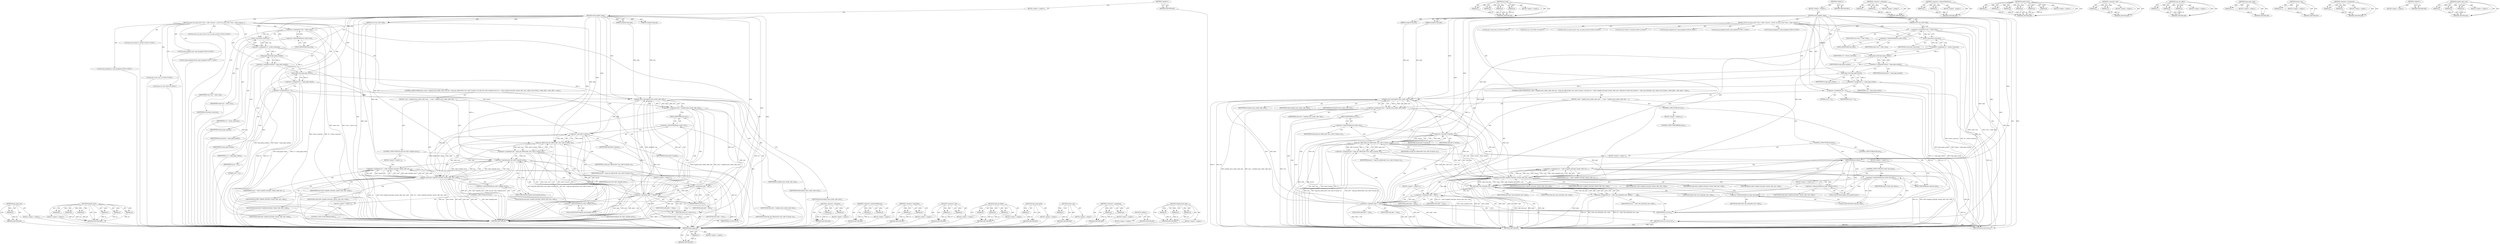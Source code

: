 digraph "hugetlb_entry_end" {
vulnerable_134 [label=<(METHOD,huge_page_size)>];
vulnerable_135 [label=<(PARAM,p1)>];
vulnerable_136 [label=<(BLOCK,&lt;empty&gt;,&lt;empty&gt;)>];
vulnerable_137 [label=<(METHOD_RETURN,ANY)>];
vulnerable_160 [label=<(METHOD,hugetlb_entry)>];
vulnerable_161 [label=<(PARAM,p1)>];
vulnerable_162 [label=<(PARAM,p2)>];
vulnerable_163 [label=<(PARAM,p3)>];
vulnerable_164 [label=<(PARAM,p4)>];
vulnerable_165 [label=<(PARAM,p5)>];
vulnerable_166 [label=<(PARAM,p6)>];
vulnerable_167 [label=<(BLOCK,&lt;empty&gt;,&lt;empty&gt;)>];
vulnerable_168 [label=<(METHOD_RETURN,ANY)>];
vulnerable_6 [label=<(METHOD,&lt;global&gt;)<SUB>1</SUB>>];
vulnerable_7 [label=<(BLOCK,&lt;empty&gt;,&lt;empty&gt;)<SUB>1</SUB>>];
vulnerable_8 [label=<(METHOD,walk_hugetlb_range)<SUB>1</SUB>>];
vulnerable_9 [label=<(PARAM,unsigned long addr)<SUB>1</SUB>>];
vulnerable_10 [label=<(PARAM,unsigned long end)<SUB>1</SUB>>];
vulnerable_11 [label=<(PARAM,struct mm_walk *walk)<SUB>2</SUB>>];
vulnerable_12 [label=<(BLOCK,{
	struct vm_area_struct *vma = walk-&gt;vma;
	str...,{
	struct vm_area_struct *vma = walk-&gt;vma;
	str...)<SUB>3</SUB>>];
vulnerable_13 [label="<(LOCAL,struct vm_area_struct* vma: vm_area_struct*)<SUB>4</SUB>>"];
vulnerable_14 [label=<(&lt;operator&gt;.assignment,*vma = walk-&gt;vma)<SUB>4</SUB>>];
vulnerable_15 [label=<(IDENTIFIER,vma,*vma = walk-&gt;vma)<SUB>4</SUB>>];
vulnerable_16 [label=<(&lt;operator&gt;.indirectFieldAccess,walk-&gt;vma)<SUB>4</SUB>>];
vulnerable_17 [label=<(IDENTIFIER,walk,*vma = walk-&gt;vma)<SUB>4</SUB>>];
vulnerable_18 [label=<(FIELD_IDENTIFIER,vma,vma)<SUB>4</SUB>>];
vulnerable_19 [label="<(LOCAL,struct hstate* h: hstate*)<SUB>5</SUB>>"];
vulnerable_20 [label=<(&lt;operator&gt;.assignment,*h = hstate_vma(vma))<SUB>5</SUB>>];
vulnerable_21 [label=<(IDENTIFIER,h,*h = hstate_vma(vma))<SUB>5</SUB>>];
vulnerable_22 [label=<(hstate_vma,hstate_vma(vma))<SUB>5</SUB>>];
vulnerable_23 [label=<(IDENTIFIER,vma,hstate_vma(vma))<SUB>5</SUB>>];
vulnerable_24 [label="<(LOCAL,long unsigned next: long unsigned)<SUB>6</SUB>>"];
vulnerable_25 [label="<(LOCAL,long unsigned hmask: long unsigned)<SUB>7</SUB>>"];
vulnerable_26 [label=<(&lt;operator&gt;.assignment,hmask = huge_page_mask(h))<SUB>7</SUB>>];
vulnerable_27 [label=<(IDENTIFIER,hmask,hmask = huge_page_mask(h))<SUB>7</SUB>>];
vulnerable_28 [label=<(huge_page_mask,huge_page_mask(h))<SUB>7</SUB>>];
vulnerable_29 [label=<(IDENTIFIER,h,huge_page_mask(h))<SUB>7</SUB>>];
vulnerable_30 [label="<(LOCAL,long unsigned sz: long unsigned)<SUB>8</SUB>>"];
vulnerable_31 [label=<(&lt;operator&gt;.assignment,sz = huge_page_size(h))<SUB>8</SUB>>];
vulnerable_32 [label=<(IDENTIFIER,sz,sz = huge_page_size(h))<SUB>8</SUB>>];
vulnerable_33 [label=<(huge_page_size,huge_page_size(h))<SUB>8</SUB>>];
vulnerable_34 [label=<(IDENTIFIER,h,huge_page_size(h))<SUB>8</SUB>>];
vulnerable_35 [label="<(LOCAL,pte_t* pte: pte_t*)<SUB>9</SUB>>"];
vulnerable_36 [label="<(LOCAL,int err: int)<SUB>10</SUB>>"];
vulnerable_37 [label=<(&lt;operator&gt;.assignment,err = 0)<SUB>10</SUB>>];
vulnerable_38 [label=<(IDENTIFIER,err,err = 0)<SUB>10</SUB>>];
vulnerable_39 [label=<(LITERAL,0,err = 0)<SUB>10</SUB>>];
vulnerable_40 [label=<(CONTROL_STRUCTURE,DO,do {
 		next = hugetlb_entry_end(h, addr, end);
 		pte = huge_pte_offset(walk-&gt;mm, addr &amp; hmask, sz);
		if (pte &amp;&amp; walk-&gt;hugetlb_entry)
 			err = walk-&gt;hugetlb_entry(pte, hmask, addr, next, walk);
 		if (err)
 			break;
 	} while (addr = next, addr != end);)<SUB>12</SUB>>];
vulnerable_41 [label=<(BLOCK,{
 		next = hugetlb_entry_end(h, addr, end);
 	...,{
 		next = hugetlb_entry_end(h, addr, end);
 	...)<SUB>12</SUB>>];
vulnerable_42 [label=<(&lt;operator&gt;.assignment,next = hugetlb_entry_end(h, addr, end))<SUB>13</SUB>>];
vulnerable_43 [label=<(IDENTIFIER,next,next = hugetlb_entry_end(h, addr, end))<SUB>13</SUB>>];
vulnerable_44 [label=<(hugetlb_entry_end,hugetlb_entry_end(h, addr, end))<SUB>13</SUB>>];
vulnerable_45 [label=<(IDENTIFIER,h,hugetlb_entry_end(h, addr, end))<SUB>13</SUB>>];
vulnerable_46 [label=<(IDENTIFIER,addr,hugetlb_entry_end(h, addr, end))<SUB>13</SUB>>];
vulnerable_47 [label=<(IDENTIFIER,end,hugetlb_entry_end(h, addr, end))<SUB>13</SUB>>];
vulnerable_48 [label=<(&lt;operator&gt;.assignment,pte = huge_pte_offset(walk-&gt;mm, addr &amp; hmask, sz))<SUB>14</SUB>>];
vulnerable_49 [label=<(IDENTIFIER,pte,pte = huge_pte_offset(walk-&gt;mm, addr &amp; hmask, sz))<SUB>14</SUB>>];
vulnerable_50 [label=<(huge_pte_offset,huge_pte_offset(walk-&gt;mm, addr &amp; hmask, sz))<SUB>14</SUB>>];
vulnerable_51 [label=<(&lt;operator&gt;.indirectFieldAccess,walk-&gt;mm)<SUB>14</SUB>>];
vulnerable_52 [label=<(IDENTIFIER,walk,huge_pte_offset(walk-&gt;mm, addr &amp; hmask, sz))<SUB>14</SUB>>];
vulnerable_53 [label=<(FIELD_IDENTIFIER,mm,mm)<SUB>14</SUB>>];
vulnerable_54 [label=<(&lt;operator&gt;.and,addr &amp; hmask)<SUB>14</SUB>>];
vulnerable_55 [label=<(IDENTIFIER,addr,addr &amp; hmask)<SUB>14</SUB>>];
vulnerable_56 [label=<(IDENTIFIER,hmask,addr &amp; hmask)<SUB>14</SUB>>];
vulnerable_57 [label=<(IDENTIFIER,sz,huge_pte_offset(walk-&gt;mm, addr &amp; hmask, sz))<SUB>14</SUB>>];
vulnerable_58 [label=<(CONTROL_STRUCTURE,IF,if (pte &amp;&amp; walk-&gt;hugetlb_entry))<SUB>15</SUB>>];
vulnerable_59 [label=<(&lt;operator&gt;.logicalAnd,pte &amp;&amp; walk-&gt;hugetlb_entry)<SUB>15</SUB>>];
vulnerable_60 [label=<(IDENTIFIER,pte,pte &amp;&amp; walk-&gt;hugetlb_entry)<SUB>15</SUB>>];
vulnerable_61 [label=<(&lt;operator&gt;.indirectFieldAccess,walk-&gt;hugetlb_entry)<SUB>15</SUB>>];
vulnerable_62 [label=<(IDENTIFIER,walk,pte &amp;&amp; walk-&gt;hugetlb_entry)<SUB>15</SUB>>];
vulnerable_63 [label=<(FIELD_IDENTIFIER,hugetlb_entry,hugetlb_entry)<SUB>15</SUB>>];
vulnerable_64 [label=<(BLOCK,&lt;empty&gt;,&lt;empty&gt;)<SUB>16</SUB>>];
vulnerable_65 [label=<(&lt;operator&gt;.assignment,err = walk-&gt;hugetlb_entry(pte, hmask, addr, nex...)<SUB>16</SUB>>];
vulnerable_66 [label=<(IDENTIFIER,err,err = walk-&gt;hugetlb_entry(pte, hmask, addr, nex...)<SUB>16</SUB>>];
vulnerable_67 [label=<(hugetlb_entry,walk-&gt;hugetlb_entry(pte, hmask, addr, next, walk))<SUB>16</SUB>>];
vulnerable_68 [label=<(&lt;operator&gt;.indirectFieldAccess,walk-&gt;hugetlb_entry)<SUB>16</SUB>>];
vulnerable_69 [label=<(IDENTIFIER,walk,walk-&gt;hugetlb_entry(pte, hmask, addr, next, walk))<SUB>16</SUB>>];
vulnerable_70 [label=<(FIELD_IDENTIFIER,hugetlb_entry,hugetlb_entry)<SUB>16</SUB>>];
vulnerable_71 [label=<(IDENTIFIER,pte,walk-&gt;hugetlb_entry(pte, hmask, addr, next, walk))<SUB>16</SUB>>];
vulnerable_72 [label=<(IDENTIFIER,hmask,walk-&gt;hugetlb_entry(pte, hmask, addr, next, walk))<SUB>16</SUB>>];
vulnerable_73 [label=<(IDENTIFIER,addr,walk-&gt;hugetlb_entry(pte, hmask, addr, next, walk))<SUB>16</SUB>>];
vulnerable_74 [label=<(IDENTIFIER,next,walk-&gt;hugetlb_entry(pte, hmask, addr, next, walk))<SUB>16</SUB>>];
vulnerable_75 [label=<(IDENTIFIER,walk,walk-&gt;hugetlb_entry(pte, hmask, addr, next, walk))<SUB>16</SUB>>];
vulnerable_76 [label=<(CONTROL_STRUCTURE,IF,if (err))<SUB>17</SUB>>];
vulnerable_77 [label=<(IDENTIFIER,err,if (err))<SUB>17</SUB>>];
vulnerable_78 [label=<(BLOCK,&lt;empty&gt;,&lt;empty&gt;)<SUB>18</SUB>>];
vulnerable_79 [label=<(CONTROL_STRUCTURE,BREAK,break;)<SUB>18</SUB>>];
vulnerable_80 [label=<(BLOCK,&lt;empty&gt;,&lt;empty&gt;)<SUB>19</SUB>>];
vulnerable_81 [label=<(&lt;operator&gt;.assignment,addr = next)<SUB>19</SUB>>];
vulnerable_82 [label=<(IDENTIFIER,addr,addr = next)<SUB>19</SUB>>];
vulnerable_83 [label=<(IDENTIFIER,next,addr = next)<SUB>19</SUB>>];
vulnerable_84 [label=<(&lt;operator&gt;.notEquals,addr != end)<SUB>19</SUB>>];
vulnerable_85 [label=<(IDENTIFIER,addr,addr != end)<SUB>19</SUB>>];
vulnerable_86 [label=<(IDENTIFIER,end,addr != end)<SUB>19</SUB>>];
vulnerable_87 [label=<(RETURN,return err;,return err;)<SUB>21</SUB>>];
vulnerable_88 [label=<(IDENTIFIER,err,return err;)<SUB>21</SUB>>];
vulnerable_89 [label=<(METHOD_RETURN,int)<SUB>1</SUB>>];
vulnerable_91 [label=<(METHOD_RETURN,ANY)<SUB>1</SUB>>];
vulnerable_169 [label=<(METHOD,&lt;operator&gt;.notEquals)>];
vulnerable_170 [label=<(PARAM,p1)>];
vulnerable_171 [label=<(PARAM,p2)>];
vulnerable_172 [label=<(BLOCK,&lt;empty&gt;,&lt;empty&gt;)>];
vulnerable_173 [label=<(METHOD_RETURN,ANY)>];
vulnerable_121 [label=<(METHOD,&lt;operator&gt;.indirectFieldAccess)>];
vulnerable_122 [label=<(PARAM,p1)>];
vulnerable_123 [label=<(PARAM,p2)>];
vulnerable_124 [label=<(BLOCK,&lt;empty&gt;,&lt;empty&gt;)>];
vulnerable_125 [label=<(METHOD_RETURN,ANY)>];
vulnerable_155 [label=<(METHOD,&lt;operator&gt;.logicalAnd)>];
vulnerable_156 [label=<(PARAM,p1)>];
vulnerable_157 [label=<(PARAM,p2)>];
vulnerable_158 [label=<(BLOCK,&lt;empty&gt;,&lt;empty&gt;)>];
vulnerable_159 [label=<(METHOD_RETURN,ANY)>];
vulnerable_150 [label=<(METHOD,&lt;operator&gt;.and)>];
vulnerable_151 [label=<(PARAM,p1)>];
vulnerable_152 [label=<(PARAM,p2)>];
vulnerable_153 [label=<(BLOCK,&lt;empty&gt;,&lt;empty&gt;)>];
vulnerable_154 [label=<(METHOD_RETURN,ANY)>];
vulnerable_144 [label=<(METHOD,huge_pte_offset)>];
vulnerable_145 [label=<(PARAM,p1)>];
vulnerable_146 [label=<(PARAM,p2)>];
vulnerable_147 [label=<(PARAM,p3)>];
vulnerable_148 [label=<(BLOCK,&lt;empty&gt;,&lt;empty&gt;)>];
vulnerable_149 [label=<(METHOD_RETURN,ANY)>];
vulnerable_130 [label=<(METHOD,huge_page_mask)>];
vulnerable_131 [label=<(PARAM,p1)>];
vulnerable_132 [label=<(BLOCK,&lt;empty&gt;,&lt;empty&gt;)>];
vulnerable_133 [label=<(METHOD_RETURN,ANY)>];
vulnerable_126 [label=<(METHOD,hstate_vma)>];
vulnerable_127 [label=<(PARAM,p1)>];
vulnerable_128 [label=<(BLOCK,&lt;empty&gt;,&lt;empty&gt;)>];
vulnerable_129 [label=<(METHOD_RETURN,ANY)>];
vulnerable_116 [label=<(METHOD,&lt;operator&gt;.assignment)>];
vulnerable_117 [label=<(PARAM,p1)>];
vulnerable_118 [label=<(PARAM,p2)>];
vulnerable_119 [label=<(BLOCK,&lt;empty&gt;,&lt;empty&gt;)>];
vulnerable_120 [label=<(METHOD_RETURN,ANY)>];
vulnerable_110 [label=<(METHOD,&lt;global&gt;)<SUB>1</SUB>>];
vulnerable_111 [label=<(BLOCK,&lt;empty&gt;,&lt;empty&gt;)>];
vulnerable_112 [label=<(METHOD_RETURN,ANY)>];
vulnerable_138 [label=<(METHOD,hugetlb_entry_end)>];
vulnerable_139 [label=<(PARAM,p1)>];
vulnerable_140 [label=<(PARAM,p2)>];
vulnerable_141 [label=<(PARAM,p3)>];
vulnerable_142 [label=<(BLOCK,&lt;empty&gt;,&lt;empty&gt;)>];
vulnerable_143 [label=<(METHOD_RETURN,ANY)>];
fixed_146 [label=<(METHOD,huge_page_size)>];
fixed_147 [label=<(PARAM,p1)>];
fixed_148 [label=<(BLOCK,&lt;empty&gt;,&lt;empty&gt;)>];
fixed_149 [label=<(METHOD_RETURN,ANY)>];
fixed_176 [label=<(METHOD,pte_hole)>];
fixed_177 [label=<(PARAM,p1)>];
fixed_178 [label=<(PARAM,p2)>];
fixed_179 [label=<(PARAM,p3)>];
fixed_180 [label=<(PARAM,p4)>];
fixed_181 [label=<(BLOCK,&lt;empty&gt;,&lt;empty&gt;)>];
fixed_182 [label=<(METHOD_RETURN,ANY)>];
fixed_6 [label=<(METHOD,&lt;global&gt;)<SUB>1</SUB>>];
fixed_7 [label=<(BLOCK,&lt;empty&gt;,&lt;empty&gt;)<SUB>1</SUB>>];
fixed_8 [label=<(METHOD,walk_hugetlb_range)<SUB>1</SUB>>];
fixed_9 [label=<(PARAM,unsigned long addr)<SUB>1</SUB>>];
fixed_10 [label=<(PARAM,unsigned long end)<SUB>1</SUB>>];
fixed_11 [label=<(PARAM,struct mm_walk *walk)<SUB>2</SUB>>];
fixed_12 [label=<(BLOCK,{
	struct vm_area_struct *vma = walk-&gt;vma;
	str...,{
	struct vm_area_struct *vma = walk-&gt;vma;
	str...)<SUB>3</SUB>>];
fixed_13 [label="<(LOCAL,struct vm_area_struct* vma: vm_area_struct*)<SUB>4</SUB>>"];
fixed_14 [label=<(&lt;operator&gt;.assignment,*vma = walk-&gt;vma)<SUB>4</SUB>>];
fixed_15 [label=<(IDENTIFIER,vma,*vma = walk-&gt;vma)<SUB>4</SUB>>];
fixed_16 [label=<(&lt;operator&gt;.indirectFieldAccess,walk-&gt;vma)<SUB>4</SUB>>];
fixed_17 [label=<(IDENTIFIER,walk,*vma = walk-&gt;vma)<SUB>4</SUB>>];
fixed_18 [label=<(FIELD_IDENTIFIER,vma,vma)<SUB>4</SUB>>];
fixed_19 [label="<(LOCAL,struct hstate* h: hstate*)<SUB>5</SUB>>"];
fixed_20 [label=<(&lt;operator&gt;.assignment,*h = hstate_vma(vma))<SUB>5</SUB>>];
fixed_21 [label=<(IDENTIFIER,h,*h = hstate_vma(vma))<SUB>5</SUB>>];
fixed_22 [label=<(hstate_vma,hstate_vma(vma))<SUB>5</SUB>>];
fixed_23 [label=<(IDENTIFIER,vma,hstate_vma(vma))<SUB>5</SUB>>];
fixed_24 [label="<(LOCAL,long unsigned next: long unsigned)<SUB>6</SUB>>"];
fixed_25 [label="<(LOCAL,long unsigned hmask: long unsigned)<SUB>7</SUB>>"];
fixed_26 [label=<(&lt;operator&gt;.assignment,hmask = huge_page_mask(h))<SUB>7</SUB>>];
fixed_27 [label=<(IDENTIFIER,hmask,hmask = huge_page_mask(h))<SUB>7</SUB>>];
fixed_28 [label=<(huge_page_mask,huge_page_mask(h))<SUB>7</SUB>>];
fixed_29 [label=<(IDENTIFIER,h,huge_page_mask(h))<SUB>7</SUB>>];
fixed_30 [label="<(LOCAL,long unsigned sz: long unsigned)<SUB>8</SUB>>"];
fixed_31 [label=<(&lt;operator&gt;.assignment,sz = huge_page_size(h))<SUB>8</SUB>>];
fixed_32 [label=<(IDENTIFIER,sz,sz = huge_page_size(h))<SUB>8</SUB>>];
fixed_33 [label=<(huge_page_size,huge_page_size(h))<SUB>8</SUB>>];
fixed_34 [label=<(IDENTIFIER,h,huge_page_size(h))<SUB>8</SUB>>];
fixed_35 [label="<(LOCAL,pte_t* pte: pte_t*)<SUB>9</SUB>>"];
fixed_36 [label="<(LOCAL,int err: int)<SUB>10</SUB>>"];
fixed_37 [label=<(&lt;operator&gt;.assignment,err = 0)<SUB>10</SUB>>];
fixed_38 [label=<(IDENTIFIER,err,err = 0)<SUB>10</SUB>>];
fixed_39 [label=<(LITERAL,0,err = 0)<SUB>10</SUB>>];
fixed_40 [label=<(CONTROL_STRUCTURE,DO,do {
 		next = hugetlb_entry_end(h, addr, end);
 		pte = huge_pte_offset(walk-&gt;mm, addr &amp; hmask, sz);

		if (pte)
 			err = walk-&gt;hugetlb_entry(pte, hmask, addr, next, walk);
		else if (walk-&gt;pte_hole)
			err = walk-&gt;pte_hole(addr, next, walk);

 		if (err)
 			break;
 	} while (addr = next, addr != end);)<SUB>12</SUB>>];
fixed_41 [label=<(BLOCK,{
 		next = hugetlb_entry_end(h, addr, end);
 	...,{
 		next = hugetlb_entry_end(h, addr, end);
 	...)<SUB>12</SUB>>];
fixed_42 [label=<(&lt;operator&gt;.assignment,next = hugetlb_entry_end(h, addr, end))<SUB>13</SUB>>];
fixed_43 [label=<(IDENTIFIER,next,next = hugetlb_entry_end(h, addr, end))<SUB>13</SUB>>];
fixed_44 [label=<(hugetlb_entry_end,hugetlb_entry_end(h, addr, end))<SUB>13</SUB>>];
fixed_45 [label=<(IDENTIFIER,h,hugetlb_entry_end(h, addr, end))<SUB>13</SUB>>];
fixed_46 [label=<(IDENTIFIER,addr,hugetlb_entry_end(h, addr, end))<SUB>13</SUB>>];
fixed_47 [label=<(IDENTIFIER,end,hugetlb_entry_end(h, addr, end))<SUB>13</SUB>>];
fixed_48 [label=<(&lt;operator&gt;.assignment,pte = huge_pte_offset(walk-&gt;mm, addr &amp; hmask, sz))<SUB>14</SUB>>];
fixed_49 [label=<(IDENTIFIER,pte,pte = huge_pte_offset(walk-&gt;mm, addr &amp; hmask, sz))<SUB>14</SUB>>];
fixed_50 [label=<(huge_pte_offset,huge_pte_offset(walk-&gt;mm, addr &amp; hmask, sz))<SUB>14</SUB>>];
fixed_51 [label=<(&lt;operator&gt;.indirectFieldAccess,walk-&gt;mm)<SUB>14</SUB>>];
fixed_52 [label=<(IDENTIFIER,walk,huge_pte_offset(walk-&gt;mm, addr &amp; hmask, sz))<SUB>14</SUB>>];
fixed_53 [label=<(FIELD_IDENTIFIER,mm,mm)<SUB>14</SUB>>];
fixed_54 [label=<(&lt;operator&gt;.and,addr &amp; hmask)<SUB>14</SUB>>];
fixed_55 [label=<(IDENTIFIER,addr,addr &amp; hmask)<SUB>14</SUB>>];
fixed_56 [label=<(IDENTIFIER,hmask,addr &amp; hmask)<SUB>14</SUB>>];
fixed_57 [label=<(IDENTIFIER,sz,huge_pte_offset(walk-&gt;mm, addr &amp; hmask, sz))<SUB>14</SUB>>];
fixed_58 [label=<(CONTROL_STRUCTURE,IF,if (pte))<SUB>16</SUB>>];
fixed_59 [label=<(IDENTIFIER,pte,if (pte))<SUB>16</SUB>>];
fixed_60 [label=<(BLOCK,&lt;empty&gt;,&lt;empty&gt;)<SUB>17</SUB>>];
fixed_61 [label=<(&lt;operator&gt;.assignment,err = walk-&gt;hugetlb_entry(pte, hmask, addr, nex...)<SUB>17</SUB>>];
fixed_62 [label=<(IDENTIFIER,err,err = walk-&gt;hugetlb_entry(pte, hmask, addr, nex...)<SUB>17</SUB>>];
fixed_63 [label=<(hugetlb_entry,walk-&gt;hugetlb_entry(pte, hmask, addr, next, walk))<SUB>17</SUB>>];
fixed_64 [label=<(&lt;operator&gt;.indirectFieldAccess,walk-&gt;hugetlb_entry)<SUB>17</SUB>>];
fixed_65 [label=<(IDENTIFIER,walk,walk-&gt;hugetlb_entry(pte, hmask, addr, next, walk))<SUB>17</SUB>>];
fixed_66 [label=<(FIELD_IDENTIFIER,hugetlb_entry,hugetlb_entry)<SUB>17</SUB>>];
fixed_67 [label=<(IDENTIFIER,pte,walk-&gt;hugetlb_entry(pte, hmask, addr, next, walk))<SUB>17</SUB>>];
fixed_68 [label=<(IDENTIFIER,hmask,walk-&gt;hugetlb_entry(pte, hmask, addr, next, walk))<SUB>17</SUB>>];
fixed_69 [label=<(IDENTIFIER,addr,walk-&gt;hugetlb_entry(pte, hmask, addr, next, walk))<SUB>17</SUB>>];
fixed_70 [label=<(IDENTIFIER,next,walk-&gt;hugetlb_entry(pte, hmask, addr, next, walk))<SUB>17</SUB>>];
fixed_71 [label=<(IDENTIFIER,walk,walk-&gt;hugetlb_entry(pte, hmask, addr, next, walk))<SUB>17</SUB>>];
fixed_72 [label=<(CONTROL_STRUCTURE,ELSE,else)<SUB>18</SUB>>];
fixed_73 [label=<(BLOCK,&lt;empty&gt;,&lt;empty&gt;)<SUB>18</SUB>>];
fixed_74 [label=<(CONTROL_STRUCTURE,IF,if (walk-&gt;pte_hole))<SUB>18</SUB>>];
fixed_75 [label=<(&lt;operator&gt;.indirectFieldAccess,walk-&gt;pte_hole)<SUB>18</SUB>>];
fixed_76 [label=<(IDENTIFIER,walk,if (walk-&gt;pte_hole))<SUB>18</SUB>>];
fixed_77 [label=<(FIELD_IDENTIFIER,pte_hole,pte_hole)<SUB>18</SUB>>];
fixed_78 [label=<(BLOCK,&lt;empty&gt;,&lt;empty&gt;)<SUB>19</SUB>>];
fixed_79 [label=<(&lt;operator&gt;.assignment,err = walk-&gt;pte_hole(addr, next, walk))<SUB>19</SUB>>];
fixed_80 [label=<(IDENTIFIER,err,err = walk-&gt;pte_hole(addr, next, walk))<SUB>19</SUB>>];
fixed_81 [label=<(pte_hole,walk-&gt;pte_hole(addr, next, walk))<SUB>19</SUB>>];
fixed_82 [label=<(&lt;operator&gt;.indirectFieldAccess,walk-&gt;pte_hole)<SUB>19</SUB>>];
fixed_83 [label=<(IDENTIFIER,walk,walk-&gt;pte_hole(addr, next, walk))<SUB>19</SUB>>];
fixed_84 [label=<(FIELD_IDENTIFIER,pte_hole,pte_hole)<SUB>19</SUB>>];
fixed_85 [label=<(IDENTIFIER,addr,walk-&gt;pte_hole(addr, next, walk))<SUB>19</SUB>>];
fixed_86 [label=<(IDENTIFIER,next,walk-&gt;pte_hole(addr, next, walk))<SUB>19</SUB>>];
fixed_87 [label=<(IDENTIFIER,walk,walk-&gt;pte_hole(addr, next, walk))<SUB>19</SUB>>];
fixed_88 [label=<(CONTROL_STRUCTURE,IF,if (err))<SUB>21</SUB>>];
fixed_89 [label=<(IDENTIFIER,err,if (err))<SUB>21</SUB>>];
fixed_90 [label=<(BLOCK,&lt;empty&gt;,&lt;empty&gt;)<SUB>22</SUB>>];
fixed_91 [label=<(CONTROL_STRUCTURE,BREAK,break;)<SUB>22</SUB>>];
fixed_92 [label=<(BLOCK,&lt;empty&gt;,&lt;empty&gt;)<SUB>23</SUB>>];
fixed_93 [label=<(&lt;operator&gt;.assignment,addr = next)<SUB>23</SUB>>];
fixed_94 [label=<(IDENTIFIER,addr,addr = next)<SUB>23</SUB>>];
fixed_95 [label=<(IDENTIFIER,next,addr = next)<SUB>23</SUB>>];
fixed_96 [label=<(&lt;operator&gt;.notEquals,addr != end)<SUB>23</SUB>>];
fixed_97 [label=<(IDENTIFIER,addr,addr != end)<SUB>23</SUB>>];
fixed_98 [label=<(IDENTIFIER,end,addr != end)<SUB>23</SUB>>];
fixed_99 [label=<(RETURN,return err;,return err;)<SUB>25</SUB>>];
fixed_100 [label=<(IDENTIFIER,err,return err;)<SUB>25</SUB>>];
fixed_101 [label=<(METHOD_RETURN,int)<SUB>1</SUB>>];
fixed_103 [label=<(METHOD_RETURN,ANY)<SUB>1</SUB>>];
fixed_183 [label=<(METHOD,&lt;operator&gt;.notEquals)>];
fixed_184 [label=<(PARAM,p1)>];
fixed_185 [label=<(PARAM,p2)>];
fixed_186 [label=<(BLOCK,&lt;empty&gt;,&lt;empty&gt;)>];
fixed_187 [label=<(METHOD_RETURN,ANY)>];
fixed_133 [label=<(METHOD,&lt;operator&gt;.indirectFieldAccess)>];
fixed_134 [label=<(PARAM,p1)>];
fixed_135 [label=<(PARAM,p2)>];
fixed_136 [label=<(BLOCK,&lt;empty&gt;,&lt;empty&gt;)>];
fixed_137 [label=<(METHOD_RETURN,ANY)>];
fixed_167 [label=<(METHOD,hugetlb_entry)>];
fixed_168 [label=<(PARAM,p1)>];
fixed_169 [label=<(PARAM,p2)>];
fixed_170 [label=<(PARAM,p3)>];
fixed_171 [label=<(PARAM,p4)>];
fixed_172 [label=<(PARAM,p5)>];
fixed_173 [label=<(PARAM,p6)>];
fixed_174 [label=<(BLOCK,&lt;empty&gt;,&lt;empty&gt;)>];
fixed_175 [label=<(METHOD_RETURN,ANY)>];
fixed_162 [label=<(METHOD,&lt;operator&gt;.and)>];
fixed_163 [label=<(PARAM,p1)>];
fixed_164 [label=<(PARAM,p2)>];
fixed_165 [label=<(BLOCK,&lt;empty&gt;,&lt;empty&gt;)>];
fixed_166 [label=<(METHOD_RETURN,ANY)>];
fixed_156 [label=<(METHOD,huge_pte_offset)>];
fixed_157 [label=<(PARAM,p1)>];
fixed_158 [label=<(PARAM,p2)>];
fixed_159 [label=<(PARAM,p3)>];
fixed_160 [label=<(BLOCK,&lt;empty&gt;,&lt;empty&gt;)>];
fixed_161 [label=<(METHOD_RETURN,ANY)>];
fixed_142 [label=<(METHOD,huge_page_mask)>];
fixed_143 [label=<(PARAM,p1)>];
fixed_144 [label=<(BLOCK,&lt;empty&gt;,&lt;empty&gt;)>];
fixed_145 [label=<(METHOD_RETURN,ANY)>];
fixed_138 [label=<(METHOD,hstate_vma)>];
fixed_139 [label=<(PARAM,p1)>];
fixed_140 [label=<(BLOCK,&lt;empty&gt;,&lt;empty&gt;)>];
fixed_141 [label=<(METHOD_RETURN,ANY)>];
fixed_128 [label=<(METHOD,&lt;operator&gt;.assignment)>];
fixed_129 [label=<(PARAM,p1)>];
fixed_130 [label=<(PARAM,p2)>];
fixed_131 [label=<(BLOCK,&lt;empty&gt;,&lt;empty&gt;)>];
fixed_132 [label=<(METHOD_RETURN,ANY)>];
fixed_122 [label=<(METHOD,&lt;global&gt;)<SUB>1</SUB>>];
fixed_123 [label=<(BLOCK,&lt;empty&gt;,&lt;empty&gt;)>];
fixed_124 [label=<(METHOD_RETURN,ANY)>];
fixed_150 [label=<(METHOD,hugetlb_entry_end)>];
fixed_151 [label=<(PARAM,p1)>];
fixed_152 [label=<(PARAM,p2)>];
fixed_153 [label=<(PARAM,p3)>];
fixed_154 [label=<(BLOCK,&lt;empty&gt;,&lt;empty&gt;)>];
fixed_155 [label=<(METHOD_RETURN,ANY)>];
vulnerable_134 -> vulnerable_135  [key=0, label="AST: "];
vulnerable_134 -> vulnerable_135  [key=1, label="DDG: "];
vulnerable_134 -> vulnerable_136  [key=0, label="AST: "];
vulnerable_134 -> vulnerable_137  [key=0, label="AST: "];
vulnerable_134 -> vulnerable_137  [key=1, label="CFG: "];
vulnerable_135 -> vulnerable_137  [key=0, label="DDG: p1"];
vulnerable_136 -> fixed_146  [key=0];
vulnerable_137 -> fixed_146  [key=0];
vulnerable_160 -> vulnerable_161  [key=0, label="AST: "];
vulnerable_160 -> vulnerable_161  [key=1, label="DDG: "];
vulnerable_160 -> vulnerable_167  [key=0, label="AST: "];
vulnerable_160 -> vulnerable_162  [key=0, label="AST: "];
vulnerable_160 -> vulnerable_162  [key=1, label="DDG: "];
vulnerable_160 -> vulnerable_168  [key=0, label="AST: "];
vulnerable_160 -> vulnerable_168  [key=1, label="CFG: "];
vulnerable_160 -> vulnerable_163  [key=0, label="AST: "];
vulnerable_160 -> vulnerable_163  [key=1, label="DDG: "];
vulnerable_160 -> vulnerable_164  [key=0, label="AST: "];
vulnerable_160 -> vulnerable_164  [key=1, label="DDG: "];
vulnerable_160 -> vulnerable_165  [key=0, label="AST: "];
vulnerable_160 -> vulnerable_165  [key=1, label="DDG: "];
vulnerable_160 -> vulnerable_166  [key=0, label="AST: "];
vulnerable_160 -> vulnerable_166  [key=1, label="DDG: "];
vulnerable_161 -> vulnerable_168  [key=0, label="DDG: p1"];
vulnerable_162 -> vulnerable_168  [key=0, label="DDG: p2"];
vulnerable_163 -> vulnerable_168  [key=0, label="DDG: p3"];
vulnerable_164 -> vulnerable_168  [key=0, label="DDG: p4"];
vulnerable_165 -> vulnerable_168  [key=0, label="DDG: p5"];
vulnerable_166 -> vulnerable_168  [key=0, label="DDG: p6"];
vulnerable_167 -> fixed_146  [key=0];
vulnerable_168 -> fixed_146  [key=0];
vulnerable_6 -> vulnerable_7  [key=0, label="AST: "];
vulnerable_6 -> vulnerable_91  [key=0, label="AST: "];
vulnerable_6 -> vulnerable_91  [key=1, label="CFG: "];
vulnerable_7 -> vulnerable_8  [key=0, label="AST: "];
vulnerable_8 -> vulnerable_9  [key=0, label="AST: "];
vulnerable_8 -> vulnerable_9  [key=1, label="DDG: "];
vulnerable_8 -> vulnerable_10  [key=0, label="AST: "];
vulnerable_8 -> vulnerable_10  [key=1, label="DDG: "];
vulnerable_8 -> vulnerable_11  [key=0, label="AST: "];
vulnerable_8 -> vulnerable_11  [key=1, label="DDG: "];
vulnerable_8 -> vulnerable_12  [key=0, label="AST: "];
vulnerable_8 -> vulnerable_89  [key=0, label="AST: "];
vulnerable_8 -> vulnerable_18  [key=0, label="CFG: "];
vulnerable_8 -> vulnerable_37  [key=0, label="DDG: "];
vulnerable_8 -> vulnerable_88  [key=0, label="DDG: "];
vulnerable_8 -> vulnerable_22  [key=0, label="DDG: "];
vulnerable_8 -> vulnerable_28  [key=0, label="DDG: "];
vulnerable_8 -> vulnerable_33  [key=0, label="DDG: "];
vulnerable_8 -> vulnerable_81  [key=0, label="DDG: "];
vulnerable_8 -> vulnerable_77  [key=0, label="DDG: "];
vulnerable_8 -> vulnerable_84  [key=0, label="DDG: "];
vulnerable_8 -> vulnerable_44  [key=0, label="DDG: "];
vulnerable_8 -> vulnerable_50  [key=0, label="DDG: "];
vulnerable_8 -> vulnerable_59  [key=0, label="DDG: "];
vulnerable_8 -> vulnerable_54  [key=0, label="DDG: "];
vulnerable_8 -> vulnerable_67  [key=0, label="DDG: "];
vulnerable_9 -> vulnerable_44  [key=0, label="DDG: addr"];
vulnerable_10 -> vulnerable_44  [key=0, label="DDG: end"];
vulnerable_11 -> vulnerable_89  [key=0, label="DDG: walk"];
vulnerable_11 -> vulnerable_14  [key=0, label="DDG: walk"];
vulnerable_11 -> vulnerable_50  [key=0, label="DDG: walk"];
vulnerable_11 -> vulnerable_59  [key=0, label="DDG: walk"];
vulnerable_11 -> vulnerable_67  [key=0, label="DDG: walk"];
vulnerable_12 -> vulnerable_13  [key=0, label="AST: "];
vulnerable_12 -> vulnerable_14  [key=0, label="AST: "];
vulnerable_12 -> vulnerable_19  [key=0, label="AST: "];
vulnerable_12 -> vulnerable_20  [key=0, label="AST: "];
vulnerable_12 -> vulnerable_24  [key=0, label="AST: "];
vulnerable_12 -> vulnerable_25  [key=0, label="AST: "];
vulnerable_12 -> vulnerable_26  [key=0, label="AST: "];
vulnerable_12 -> vulnerable_30  [key=0, label="AST: "];
vulnerable_12 -> vulnerable_31  [key=0, label="AST: "];
vulnerable_12 -> vulnerable_35  [key=0, label="AST: "];
vulnerable_12 -> vulnerable_36  [key=0, label="AST: "];
vulnerable_12 -> vulnerable_37  [key=0, label="AST: "];
vulnerable_12 -> vulnerable_40  [key=0, label="AST: "];
vulnerable_12 -> vulnerable_87  [key=0, label="AST: "];
vulnerable_13 -> fixed_146  [key=0];
vulnerable_14 -> vulnerable_15  [key=0, label="AST: "];
vulnerable_14 -> vulnerable_16  [key=0, label="AST: "];
vulnerable_14 -> vulnerable_22  [key=0, label="CFG: "];
vulnerable_14 -> vulnerable_22  [key=1, label="DDG: vma"];
vulnerable_14 -> vulnerable_89  [key=0, label="DDG: walk-&gt;vma"];
vulnerable_14 -> vulnerable_89  [key=1, label="DDG: *vma = walk-&gt;vma"];
vulnerable_15 -> fixed_146  [key=0];
vulnerable_16 -> vulnerable_17  [key=0, label="AST: "];
vulnerable_16 -> vulnerable_18  [key=0, label="AST: "];
vulnerable_16 -> vulnerable_14  [key=0, label="CFG: "];
vulnerable_17 -> fixed_146  [key=0];
vulnerable_18 -> vulnerable_16  [key=0, label="CFG: "];
vulnerable_19 -> fixed_146  [key=0];
vulnerable_20 -> vulnerable_21  [key=0, label="AST: "];
vulnerable_20 -> vulnerable_22  [key=0, label="AST: "];
vulnerable_20 -> vulnerable_28  [key=0, label="CFG: "];
vulnerable_20 -> vulnerable_28  [key=1, label="DDG: h"];
vulnerable_20 -> vulnerable_89  [key=0, label="DDG: hstate_vma(vma)"];
vulnerable_20 -> vulnerable_89  [key=1, label="DDG: *h = hstate_vma(vma)"];
vulnerable_21 -> fixed_146  [key=0];
vulnerable_22 -> vulnerable_23  [key=0, label="AST: "];
vulnerable_22 -> vulnerable_20  [key=0, label="CFG: "];
vulnerable_22 -> vulnerable_20  [key=1, label="DDG: vma"];
vulnerable_22 -> vulnerable_89  [key=0, label="DDG: vma"];
vulnerable_23 -> fixed_146  [key=0];
vulnerable_24 -> fixed_146  [key=0];
vulnerable_25 -> fixed_146  [key=0];
vulnerable_26 -> vulnerable_27  [key=0, label="AST: "];
vulnerable_26 -> vulnerable_28  [key=0, label="AST: "];
vulnerable_26 -> vulnerable_33  [key=0, label="CFG: "];
vulnerable_26 -> vulnerable_89  [key=0, label="DDG: huge_page_mask(h)"];
vulnerable_26 -> vulnerable_89  [key=1, label="DDG: hmask = huge_page_mask(h)"];
vulnerable_26 -> vulnerable_54  [key=0, label="DDG: hmask"];
vulnerable_27 -> fixed_146  [key=0];
vulnerable_28 -> vulnerable_29  [key=0, label="AST: "];
vulnerable_28 -> vulnerable_26  [key=0, label="CFG: "];
vulnerable_28 -> vulnerable_26  [key=1, label="DDG: h"];
vulnerable_28 -> vulnerable_33  [key=0, label="DDG: h"];
vulnerable_29 -> fixed_146  [key=0];
vulnerable_30 -> fixed_146  [key=0];
vulnerable_31 -> vulnerable_32  [key=0, label="AST: "];
vulnerable_31 -> vulnerable_33  [key=0, label="AST: "];
vulnerable_31 -> vulnerable_37  [key=0, label="CFG: "];
vulnerable_31 -> vulnerable_89  [key=0, label="DDG: huge_page_size(h)"];
vulnerable_31 -> vulnerable_89  [key=1, label="DDG: sz = huge_page_size(h)"];
vulnerable_31 -> vulnerable_50  [key=0, label="DDG: sz"];
vulnerable_32 -> fixed_146  [key=0];
vulnerable_33 -> vulnerable_34  [key=0, label="AST: "];
vulnerable_33 -> vulnerable_31  [key=0, label="CFG: "];
vulnerable_33 -> vulnerable_31  [key=1, label="DDG: h"];
vulnerable_33 -> vulnerable_44  [key=0, label="DDG: h"];
vulnerable_34 -> fixed_146  [key=0];
vulnerable_35 -> fixed_146  [key=0];
vulnerable_36 -> fixed_146  [key=0];
vulnerable_37 -> vulnerable_38  [key=0, label="AST: "];
vulnerable_37 -> vulnerable_39  [key=0, label="AST: "];
vulnerable_37 -> vulnerable_44  [key=0, label="CFG: "];
vulnerable_37 -> vulnerable_89  [key=0, label="DDG: err"];
vulnerable_37 -> vulnerable_89  [key=1, label="DDG: err = 0"];
vulnerable_37 -> vulnerable_88  [key=0, label="DDG: err"];
vulnerable_38 -> fixed_146  [key=0];
vulnerable_39 -> fixed_146  [key=0];
vulnerable_40 -> vulnerable_41  [key=0, label="AST: "];
vulnerable_40 -> vulnerable_80  [key=0, label="AST: "];
vulnerable_41 -> vulnerable_42  [key=0, label="AST: "];
vulnerable_41 -> vulnerable_48  [key=0, label="AST: "];
vulnerable_41 -> vulnerable_58  [key=0, label="AST: "];
vulnerable_41 -> vulnerable_76  [key=0, label="AST: "];
vulnerable_42 -> vulnerable_43  [key=0, label="AST: "];
vulnerable_42 -> vulnerable_44  [key=0, label="AST: "];
vulnerable_42 -> vulnerable_53  [key=0, label="CFG: "];
vulnerable_42 -> vulnerable_89  [key=0, label="DDG: next"];
vulnerable_42 -> vulnerable_89  [key=1, label="DDG: hugetlb_entry_end(h, addr, end)"];
vulnerable_42 -> vulnerable_89  [key=2, label="DDG: next = hugetlb_entry_end(h, addr, end)"];
vulnerable_42 -> vulnerable_81  [key=0, label="DDG: next"];
vulnerable_42 -> vulnerable_67  [key=0, label="DDG: next"];
vulnerable_43 -> fixed_146  [key=0];
vulnerable_44 -> vulnerable_45  [key=0, label="AST: "];
vulnerable_44 -> vulnerable_46  [key=0, label="AST: "];
vulnerable_44 -> vulnerable_47  [key=0, label="AST: "];
vulnerable_44 -> vulnerable_42  [key=0, label="CFG: "];
vulnerable_44 -> vulnerable_42  [key=1, label="DDG: h"];
vulnerable_44 -> vulnerable_42  [key=2, label="DDG: addr"];
vulnerable_44 -> vulnerable_42  [key=3, label="DDG: end"];
vulnerable_44 -> vulnerable_89  [key=0, label="DDG: h"];
vulnerable_44 -> vulnerable_89  [key=1, label="DDG: end"];
vulnerable_44 -> vulnerable_84  [key=0, label="DDG: end"];
vulnerable_44 -> vulnerable_54  [key=0, label="DDG: addr"];
vulnerable_45 -> fixed_146  [key=0];
vulnerable_46 -> fixed_146  [key=0];
vulnerable_47 -> fixed_146  [key=0];
vulnerable_48 -> vulnerable_49  [key=0, label="AST: "];
vulnerable_48 -> vulnerable_50  [key=0, label="AST: "];
vulnerable_48 -> vulnerable_59  [key=0, label="CFG: "];
vulnerable_48 -> vulnerable_59  [key=1, label="DDG: pte"];
vulnerable_48 -> vulnerable_63  [key=0, label="CFG: "];
vulnerable_48 -> vulnerable_89  [key=0, label="DDG: huge_pte_offset(walk-&gt;mm, addr &amp; hmask, sz)"];
vulnerable_48 -> vulnerable_89  [key=1, label="DDG: pte = huge_pte_offset(walk-&gt;mm, addr &amp; hmask, sz)"];
vulnerable_49 -> fixed_146  [key=0];
vulnerable_50 -> vulnerable_51  [key=0, label="AST: "];
vulnerable_50 -> vulnerable_54  [key=0, label="AST: "];
vulnerable_50 -> vulnerable_57  [key=0, label="AST: "];
vulnerable_50 -> vulnerable_48  [key=0, label="CFG: "];
vulnerable_50 -> vulnerable_48  [key=1, label="DDG: walk-&gt;mm"];
vulnerable_50 -> vulnerable_48  [key=2, label="DDG: addr &amp; hmask"];
vulnerable_50 -> vulnerable_48  [key=3, label="DDG: sz"];
vulnerable_50 -> vulnerable_89  [key=0, label="DDG: walk-&gt;mm"];
vulnerable_50 -> vulnerable_89  [key=1, label="DDG: addr &amp; hmask"];
vulnerable_50 -> vulnerable_89  [key=2, label="DDG: sz"];
vulnerable_50 -> vulnerable_67  [key=0, label="DDG: walk-&gt;mm"];
vulnerable_51 -> vulnerable_52  [key=0, label="AST: "];
vulnerable_51 -> vulnerable_53  [key=0, label="AST: "];
vulnerable_51 -> vulnerable_54  [key=0, label="CFG: "];
vulnerable_52 -> fixed_146  [key=0];
vulnerable_53 -> vulnerable_51  [key=0, label="CFG: "];
vulnerable_54 -> vulnerable_55  [key=0, label="AST: "];
vulnerable_54 -> vulnerable_56  [key=0, label="AST: "];
vulnerable_54 -> vulnerable_50  [key=0, label="CFG: "];
vulnerable_54 -> vulnerable_50  [key=1, label="DDG: addr"];
vulnerable_54 -> vulnerable_50  [key=2, label="DDG: hmask"];
vulnerable_54 -> vulnerable_89  [key=0, label="DDG: addr"];
vulnerable_54 -> vulnerable_89  [key=1, label="DDG: hmask"];
vulnerable_54 -> vulnerable_67  [key=0, label="DDG: hmask"];
vulnerable_54 -> vulnerable_67  [key=1, label="DDG: addr"];
vulnerable_55 -> fixed_146  [key=0];
vulnerable_56 -> fixed_146  [key=0];
vulnerable_57 -> fixed_146  [key=0];
vulnerable_58 -> vulnerable_59  [key=0, label="AST: "];
vulnerable_58 -> vulnerable_64  [key=0, label="AST: "];
vulnerable_59 -> vulnerable_60  [key=0, label="AST: "];
vulnerable_59 -> vulnerable_61  [key=0, label="AST: "];
vulnerable_59 -> vulnerable_77  [key=0, label="CFG: "];
vulnerable_59 -> vulnerable_70  [key=0, label="CFG: "];
vulnerable_59 -> vulnerable_70  [key=1, label="CDG: "];
vulnerable_59 -> vulnerable_89  [key=0, label="DDG: pte"];
vulnerable_59 -> vulnerable_89  [key=1, label="DDG: walk-&gt;hugetlb_entry"];
vulnerable_59 -> vulnerable_89  [key=2, label="DDG: pte &amp;&amp; walk-&gt;hugetlb_entry"];
vulnerable_59 -> vulnerable_67  [key=0, label="DDG: walk-&gt;hugetlb_entry"];
vulnerable_59 -> vulnerable_67  [key=1, label="DDG: pte"];
vulnerable_59 -> vulnerable_67  [key=2, label="CDG: "];
vulnerable_59 -> vulnerable_68  [key=0, label="CDG: "];
vulnerable_59 -> vulnerable_65  [key=0, label="CDG: "];
vulnerable_60 -> fixed_146  [key=0];
vulnerable_61 -> vulnerable_62  [key=0, label="AST: "];
vulnerable_61 -> vulnerable_63  [key=0, label="AST: "];
vulnerable_61 -> vulnerable_59  [key=0, label="CFG: "];
vulnerable_62 -> fixed_146  [key=0];
vulnerable_63 -> vulnerable_61  [key=0, label="CFG: "];
vulnerable_64 -> vulnerable_65  [key=0, label="AST: "];
vulnerable_65 -> vulnerable_66  [key=0, label="AST: "];
vulnerable_65 -> vulnerable_67  [key=0, label="AST: "];
vulnerable_65 -> vulnerable_77  [key=0, label="CFG: "];
vulnerable_65 -> vulnerable_89  [key=0, label="DDG: err"];
vulnerable_65 -> vulnerable_89  [key=1, label="DDG: walk-&gt;hugetlb_entry(pte, hmask, addr, next, walk)"];
vulnerable_65 -> vulnerable_89  [key=2, label="DDG: err = walk-&gt;hugetlb_entry(pte, hmask, addr, next, walk)"];
vulnerable_65 -> vulnerable_88  [key=0, label="DDG: err"];
vulnerable_66 -> fixed_146  [key=0];
vulnerable_67 -> vulnerable_68  [key=0, label="AST: "];
vulnerable_67 -> vulnerable_71  [key=0, label="AST: "];
vulnerable_67 -> vulnerable_72  [key=0, label="AST: "];
vulnerable_67 -> vulnerable_73  [key=0, label="AST: "];
vulnerable_67 -> vulnerable_74  [key=0, label="AST: "];
vulnerable_67 -> vulnerable_75  [key=0, label="AST: "];
vulnerable_67 -> vulnerable_65  [key=0, label="CFG: "];
vulnerable_67 -> vulnerable_65  [key=1, label="DDG: next"];
vulnerable_67 -> vulnerable_65  [key=2, label="DDG: walk-&gt;hugetlb_entry"];
vulnerable_67 -> vulnerable_65  [key=3, label="DDG: pte"];
vulnerable_67 -> vulnerable_65  [key=4, label="DDG: walk"];
vulnerable_67 -> vulnerable_65  [key=5, label="DDG: addr"];
vulnerable_67 -> vulnerable_65  [key=6, label="DDG: hmask"];
vulnerable_67 -> vulnerable_89  [key=0, label="DDG: walk-&gt;hugetlb_entry"];
vulnerable_67 -> vulnerable_89  [key=1, label="DDG: pte"];
vulnerable_67 -> vulnerable_89  [key=2, label="DDG: hmask"];
vulnerable_67 -> vulnerable_89  [key=3, label="DDG: addr"];
vulnerable_67 -> vulnerable_89  [key=4, label="DDG: next"];
vulnerable_67 -> vulnerable_89  [key=5, label="DDG: walk"];
vulnerable_67 -> vulnerable_81  [key=0, label="DDG: next"];
vulnerable_67 -> vulnerable_50  [key=0, label="DDG: walk"];
vulnerable_67 -> vulnerable_59  [key=0, label="DDG: walk-&gt;hugetlb_entry"];
vulnerable_67 -> vulnerable_59  [key=1, label="DDG: walk"];
vulnerable_67 -> vulnerable_54  [key=0, label="DDG: hmask"];
vulnerable_68 -> vulnerable_69  [key=0, label="AST: "];
vulnerable_68 -> vulnerable_70  [key=0, label="AST: "];
vulnerable_68 -> vulnerable_67  [key=0, label="CFG: "];
vulnerable_69 -> fixed_146  [key=0];
vulnerable_70 -> vulnerable_68  [key=0, label="CFG: "];
vulnerable_71 -> fixed_146  [key=0];
vulnerable_72 -> fixed_146  [key=0];
vulnerable_73 -> fixed_146  [key=0];
vulnerable_74 -> fixed_146  [key=0];
vulnerable_75 -> fixed_146  [key=0];
vulnerable_76 -> vulnerable_77  [key=0, label="AST: "];
vulnerable_76 -> vulnerable_78  [key=0, label="AST: "];
vulnerable_77 -> vulnerable_81  [key=0, label="CFG: "];
vulnerable_77 -> vulnerable_81  [key=1, label="CDG: "];
vulnerable_77 -> vulnerable_87  [key=0, label="CFG: "];
vulnerable_77 -> vulnerable_84  [key=0, label="CDG: "];
vulnerable_78 -> vulnerable_79  [key=0, label="AST: "];
vulnerable_79 -> fixed_146  [key=0];
vulnerable_80 -> vulnerable_81  [key=0, label="AST: "];
vulnerable_80 -> vulnerable_84  [key=0, label="AST: "];
vulnerable_81 -> vulnerable_82  [key=0, label="AST: "];
vulnerable_81 -> vulnerable_83  [key=0, label="AST: "];
vulnerable_81 -> vulnerable_84  [key=0, label="CFG: "];
vulnerable_81 -> vulnerable_84  [key=1, label="DDG: addr"];
vulnerable_81 -> vulnerable_89  [key=0, label="DDG: next"];
vulnerable_81 -> vulnerable_89  [key=1, label="DDG: addr = next"];
vulnerable_82 -> fixed_146  [key=0];
vulnerable_83 -> fixed_146  [key=0];
vulnerable_84 -> vulnerable_85  [key=0, label="AST: "];
vulnerable_84 -> vulnerable_86  [key=0, label="AST: "];
vulnerable_84 -> vulnerable_44  [key=0, label="CFG: "];
vulnerable_84 -> vulnerable_44  [key=1, label="DDG: addr"];
vulnerable_84 -> vulnerable_44  [key=2, label="DDG: end"];
vulnerable_84 -> vulnerable_44  [key=3, label="CDG: "];
vulnerable_84 -> vulnerable_87  [key=0, label="CFG: "];
vulnerable_84 -> vulnerable_89  [key=0, label="DDG: addr"];
vulnerable_84 -> vulnerable_89  [key=1, label="DDG: end"];
vulnerable_84 -> vulnerable_89  [key=2, label="DDG: addr != end"];
vulnerable_84 -> vulnerable_48  [key=0, label="CDG: "];
vulnerable_84 -> vulnerable_77  [key=0, label="CDG: "];
vulnerable_84 -> vulnerable_42  [key=0, label="CDG: "];
vulnerable_84 -> vulnerable_51  [key=0, label="CDG: "];
vulnerable_84 -> vulnerable_53  [key=0, label="CDG: "];
vulnerable_84 -> vulnerable_50  [key=0, label="CDG: "];
vulnerable_84 -> vulnerable_59  [key=0, label="CDG: "];
vulnerable_84 -> vulnerable_54  [key=0, label="CDG: "];
vulnerable_84 -> vulnerable_61  [key=0, label="CDG: "];
vulnerable_84 -> vulnerable_63  [key=0, label="CDG: "];
vulnerable_85 -> fixed_146  [key=0];
vulnerable_86 -> fixed_146  [key=0];
vulnerable_87 -> vulnerable_88  [key=0, label="AST: "];
vulnerable_87 -> vulnerable_89  [key=0, label="CFG: "];
vulnerable_87 -> vulnerable_89  [key=1, label="DDG: &lt;RET&gt;"];
vulnerable_88 -> vulnerable_87  [key=0, label="DDG: err"];
vulnerable_89 -> fixed_146  [key=0];
vulnerable_91 -> fixed_146  [key=0];
vulnerable_169 -> vulnerable_170  [key=0, label="AST: "];
vulnerable_169 -> vulnerable_170  [key=1, label="DDG: "];
vulnerable_169 -> vulnerable_172  [key=0, label="AST: "];
vulnerable_169 -> vulnerable_171  [key=0, label="AST: "];
vulnerable_169 -> vulnerable_171  [key=1, label="DDG: "];
vulnerable_169 -> vulnerable_173  [key=0, label="AST: "];
vulnerable_169 -> vulnerable_173  [key=1, label="CFG: "];
vulnerable_170 -> vulnerable_173  [key=0, label="DDG: p1"];
vulnerable_171 -> vulnerable_173  [key=0, label="DDG: p2"];
vulnerable_172 -> fixed_146  [key=0];
vulnerable_173 -> fixed_146  [key=0];
vulnerable_121 -> vulnerable_122  [key=0, label="AST: "];
vulnerable_121 -> vulnerable_122  [key=1, label="DDG: "];
vulnerable_121 -> vulnerable_124  [key=0, label="AST: "];
vulnerable_121 -> vulnerable_123  [key=0, label="AST: "];
vulnerable_121 -> vulnerable_123  [key=1, label="DDG: "];
vulnerable_121 -> vulnerable_125  [key=0, label="AST: "];
vulnerable_121 -> vulnerable_125  [key=1, label="CFG: "];
vulnerable_122 -> vulnerable_125  [key=0, label="DDG: p1"];
vulnerable_123 -> vulnerable_125  [key=0, label="DDG: p2"];
vulnerable_124 -> fixed_146  [key=0];
vulnerable_125 -> fixed_146  [key=0];
vulnerable_155 -> vulnerable_156  [key=0, label="AST: "];
vulnerable_155 -> vulnerable_156  [key=1, label="DDG: "];
vulnerable_155 -> vulnerable_158  [key=0, label="AST: "];
vulnerable_155 -> vulnerable_157  [key=0, label="AST: "];
vulnerable_155 -> vulnerable_157  [key=1, label="DDG: "];
vulnerable_155 -> vulnerable_159  [key=0, label="AST: "];
vulnerable_155 -> vulnerable_159  [key=1, label="CFG: "];
vulnerable_156 -> vulnerable_159  [key=0, label="DDG: p1"];
vulnerable_157 -> vulnerable_159  [key=0, label="DDG: p2"];
vulnerable_158 -> fixed_146  [key=0];
vulnerable_159 -> fixed_146  [key=0];
vulnerable_150 -> vulnerable_151  [key=0, label="AST: "];
vulnerable_150 -> vulnerable_151  [key=1, label="DDG: "];
vulnerable_150 -> vulnerable_153  [key=0, label="AST: "];
vulnerable_150 -> vulnerable_152  [key=0, label="AST: "];
vulnerable_150 -> vulnerable_152  [key=1, label="DDG: "];
vulnerable_150 -> vulnerable_154  [key=0, label="AST: "];
vulnerable_150 -> vulnerable_154  [key=1, label="CFG: "];
vulnerable_151 -> vulnerable_154  [key=0, label="DDG: p1"];
vulnerable_152 -> vulnerable_154  [key=0, label="DDG: p2"];
vulnerable_153 -> fixed_146  [key=0];
vulnerable_154 -> fixed_146  [key=0];
vulnerable_144 -> vulnerable_145  [key=0, label="AST: "];
vulnerable_144 -> vulnerable_145  [key=1, label="DDG: "];
vulnerable_144 -> vulnerable_148  [key=0, label="AST: "];
vulnerable_144 -> vulnerable_146  [key=0, label="AST: "];
vulnerable_144 -> vulnerable_146  [key=1, label="DDG: "];
vulnerable_144 -> vulnerable_149  [key=0, label="AST: "];
vulnerable_144 -> vulnerable_149  [key=1, label="CFG: "];
vulnerable_144 -> vulnerable_147  [key=0, label="AST: "];
vulnerable_144 -> vulnerable_147  [key=1, label="DDG: "];
vulnerable_145 -> vulnerable_149  [key=0, label="DDG: p1"];
vulnerable_146 -> vulnerable_149  [key=0, label="DDG: p2"];
vulnerable_147 -> vulnerable_149  [key=0, label="DDG: p3"];
vulnerable_148 -> fixed_146  [key=0];
vulnerable_149 -> fixed_146  [key=0];
vulnerable_130 -> vulnerable_131  [key=0, label="AST: "];
vulnerable_130 -> vulnerable_131  [key=1, label="DDG: "];
vulnerable_130 -> vulnerable_132  [key=0, label="AST: "];
vulnerable_130 -> vulnerable_133  [key=0, label="AST: "];
vulnerable_130 -> vulnerable_133  [key=1, label="CFG: "];
vulnerable_131 -> vulnerable_133  [key=0, label="DDG: p1"];
vulnerable_132 -> fixed_146  [key=0];
vulnerable_133 -> fixed_146  [key=0];
vulnerable_126 -> vulnerable_127  [key=0, label="AST: "];
vulnerable_126 -> vulnerable_127  [key=1, label="DDG: "];
vulnerable_126 -> vulnerable_128  [key=0, label="AST: "];
vulnerable_126 -> vulnerable_129  [key=0, label="AST: "];
vulnerable_126 -> vulnerable_129  [key=1, label="CFG: "];
vulnerable_127 -> vulnerable_129  [key=0, label="DDG: p1"];
vulnerable_128 -> fixed_146  [key=0];
vulnerable_129 -> fixed_146  [key=0];
vulnerable_116 -> vulnerable_117  [key=0, label="AST: "];
vulnerable_116 -> vulnerable_117  [key=1, label="DDG: "];
vulnerable_116 -> vulnerable_119  [key=0, label="AST: "];
vulnerable_116 -> vulnerable_118  [key=0, label="AST: "];
vulnerable_116 -> vulnerable_118  [key=1, label="DDG: "];
vulnerable_116 -> vulnerable_120  [key=0, label="AST: "];
vulnerable_116 -> vulnerable_120  [key=1, label="CFG: "];
vulnerable_117 -> vulnerable_120  [key=0, label="DDG: p1"];
vulnerable_118 -> vulnerable_120  [key=0, label="DDG: p2"];
vulnerable_119 -> fixed_146  [key=0];
vulnerable_120 -> fixed_146  [key=0];
vulnerable_110 -> vulnerable_111  [key=0, label="AST: "];
vulnerable_110 -> vulnerable_112  [key=0, label="AST: "];
vulnerable_110 -> vulnerable_112  [key=1, label="CFG: "];
vulnerable_111 -> fixed_146  [key=0];
vulnerable_112 -> fixed_146  [key=0];
vulnerable_138 -> vulnerable_139  [key=0, label="AST: "];
vulnerable_138 -> vulnerable_139  [key=1, label="DDG: "];
vulnerable_138 -> vulnerable_142  [key=0, label="AST: "];
vulnerable_138 -> vulnerable_140  [key=0, label="AST: "];
vulnerable_138 -> vulnerable_140  [key=1, label="DDG: "];
vulnerable_138 -> vulnerable_143  [key=0, label="AST: "];
vulnerable_138 -> vulnerable_143  [key=1, label="CFG: "];
vulnerable_138 -> vulnerable_141  [key=0, label="AST: "];
vulnerable_138 -> vulnerable_141  [key=1, label="DDG: "];
vulnerable_139 -> vulnerable_143  [key=0, label="DDG: p1"];
vulnerable_140 -> vulnerable_143  [key=0, label="DDG: p2"];
vulnerable_141 -> vulnerable_143  [key=0, label="DDG: p3"];
vulnerable_142 -> fixed_146  [key=0];
vulnerable_143 -> fixed_146  [key=0];
fixed_146 -> fixed_147  [key=0, label="AST: "];
fixed_146 -> fixed_147  [key=1, label="DDG: "];
fixed_146 -> fixed_148  [key=0, label="AST: "];
fixed_146 -> fixed_149  [key=0, label="AST: "];
fixed_146 -> fixed_149  [key=1, label="CFG: "];
fixed_147 -> fixed_149  [key=0, label="DDG: p1"];
fixed_176 -> fixed_177  [key=0, label="AST: "];
fixed_176 -> fixed_177  [key=1, label="DDG: "];
fixed_176 -> fixed_181  [key=0, label="AST: "];
fixed_176 -> fixed_178  [key=0, label="AST: "];
fixed_176 -> fixed_178  [key=1, label="DDG: "];
fixed_176 -> fixed_182  [key=0, label="AST: "];
fixed_176 -> fixed_182  [key=1, label="CFG: "];
fixed_176 -> fixed_179  [key=0, label="AST: "];
fixed_176 -> fixed_179  [key=1, label="DDG: "];
fixed_176 -> fixed_180  [key=0, label="AST: "];
fixed_176 -> fixed_180  [key=1, label="DDG: "];
fixed_177 -> fixed_182  [key=0, label="DDG: p1"];
fixed_178 -> fixed_182  [key=0, label="DDG: p2"];
fixed_179 -> fixed_182  [key=0, label="DDG: p3"];
fixed_180 -> fixed_182  [key=0, label="DDG: p4"];
fixed_6 -> fixed_7  [key=0, label="AST: "];
fixed_6 -> fixed_103  [key=0, label="AST: "];
fixed_6 -> fixed_103  [key=1, label="CFG: "];
fixed_7 -> fixed_8  [key=0, label="AST: "];
fixed_8 -> fixed_9  [key=0, label="AST: "];
fixed_8 -> fixed_9  [key=1, label="DDG: "];
fixed_8 -> fixed_10  [key=0, label="AST: "];
fixed_8 -> fixed_10  [key=1, label="DDG: "];
fixed_8 -> fixed_11  [key=0, label="AST: "];
fixed_8 -> fixed_11  [key=1, label="DDG: "];
fixed_8 -> fixed_12  [key=0, label="AST: "];
fixed_8 -> fixed_101  [key=0, label="AST: "];
fixed_8 -> fixed_18  [key=0, label="CFG: "];
fixed_8 -> fixed_37  [key=0, label="DDG: "];
fixed_8 -> fixed_100  [key=0, label="DDG: "];
fixed_8 -> fixed_22  [key=0, label="DDG: "];
fixed_8 -> fixed_28  [key=0, label="DDG: "];
fixed_8 -> fixed_33  [key=0, label="DDG: "];
fixed_8 -> fixed_93  [key=0, label="DDG: "];
fixed_8 -> fixed_59  [key=0, label="DDG: "];
fixed_8 -> fixed_89  [key=0, label="DDG: "];
fixed_8 -> fixed_96  [key=0, label="DDG: "];
fixed_8 -> fixed_44  [key=0, label="DDG: "];
fixed_8 -> fixed_50  [key=0, label="DDG: "];
fixed_8 -> fixed_54  [key=0, label="DDG: "];
fixed_8 -> fixed_63  [key=0, label="DDG: "];
fixed_8 -> fixed_81  [key=0, label="DDG: "];
fixed_9 -> fixed_44  [key=0, label="DDG: addr"];
fixed_10 -> fixed_44  [key=0, label="DDG: end"];
fixed_11 -> fixed_101  [key=0, label="DDG: walk"];
fixed_11 -> fixed_14  [key=0, label="DDG: walk"];
fixed_11 -> fixed_50  [key=0, label="DDG: walk"];
fixed_11 -> fixed_63  [key=0, label="DDG: walk"];
fixed_11 -> fixed_81  [key=0, label="DDG: walk"];
fixed_12 -> fixed_13  [key=0, label="AST: "];
fixed_12 -> fixed_14  [key=0, label="AST: "];
fixed_12 -> fixed_19  [key=0, label="AST: "];
fixed_12 -> fixed_20  [key=0, label="AST: "];
fixed_12 -> fixed_24  [key=0, label="AST: "];
fixed_12 -> fixed_25  [key=0, label="AST: "];
fixed_12 -> fixed_26  [key=0, label="AST: "];
fixed_12 -> fixed_30  [key=0, label="AST: "];
fixed_12 -> fixed_31  [key=0, label="AST: "];
fixed_12 -> fixed_35  [key=0, label="AST: "];
fixed_12 -> fixed_36  [key=0, label="AST: "];
fixed_12 -> fixed_37  [key=0, label="AST: "];
fixed_12 -> fixed_40  [key=0, label="AST: "];
fixed_12 -> fixed_99  [key=0, label="AST: "];
fixed_14 -> fixed_15  [key=0, label="AST: "];
fixed_14 -> fixed_16  [key=0, label="AST: "];
fixed_14 -> fixed_22  [key=0, label="CFG: "];
fixed_14 -> fixed_22  [key=1, label="DDG: vma"];
fixed_14 -> fixed_101  [key=0, label="DDG: walk-&gt;vma"];
fixed_14 -> fixed_101  [key=1, label="DDG: *vma = walk-&gt;vma"];
fixed_16 -> fixed_17  [key=0, label="AST: "];
fixed_16 -> fixed_18  [key=0, label="AST: "];
fixed_16 -> fixed_14  [key=0, label="CFG: "];
fixed_18 -> fixed_16  [key=0, label="CFG: "];
fixed_20 -> fixed_21  [key=0, label="AST: "];
fixed_20 -> fixed_22  [key=0, label="AST: "];
fixed_20 -> fixed_28  [key=0, label="CFG: "];
fixed_20 -> fixed_28  [key=1, label="DDG: h"];
fixed_20 -> fixed_101  [key=0, label="DDG: hstate_vma(vma)"];
fixed_20 -> fixed_101  [key=1, label="DDG: *h = hstate_vma(vma)"];
fixed_22 -> fixed_23  [key=0, label="AST: "];
fixed_22 -> fixed_20  [key=0, label="CFG: "];
fixed_22 -> fixed_20  [key=1, label="DDG: vma"];
fixed_22 -> fixed_101  [key=0, label="DDG: vma"];
fixed_26 -> fixed_27  [key=0, label="AST: "];
fixed_26 -> fixed_28  [key=0, label="AST: "];
fixed_26 -> fixed_33  [key=0, label="CFG: "];
fixed_26 -> fixed_101  [key=0, label="DDG: huge_page_mask(h)"];
fixed_26 -> fixed_101  [key=1, label="DDG: hmask = huge_page_mask(h)"];
fixed_26 -> fixed_54  [key=0, label="DDG: hmask"];
fixed_28 -> fixed_29  [key=0, label="AST: "];
fixed_28 -> fixed_26  [key=0, label="CFG: "];
fixed_28 -> fixed_26  [key=1, label="DDG: h"];
fixed_28 -> fixed_33  [key=0, label="DDG: h"];
fixed_31 -> fixed_32  [key=0, label="AST: "];
fixed_31 -> fixed_33  [key=0, label="AST: "];
fixed_31 -> fixed_37  [key=0, label="CFG: "];
fixed_31 -> fixed_101  [key=0, label="DDG: huge_page_size(h)"];
fixed_31 -> fixed_101  [key=1, label="DDG: sz = huge_page_size(h)"];
fixed_31 -> fixed_50  [key=0, label="DDG: sz"];
fixed_33 -> fixed_34  [key=0, label="AST: "];
fixed_33 -> fixed_31  [key=0, label="CFG: "];
fixed_33 -> fixed_31  [key=1, label="DDG: h"];
fixed_33 -> fixed_44  [key=0, label="DDG: h"];
fixed_37 -> fixed_38  [key=0, label="AST: "];
fixed_37 -> fixed_39  [key=0, label="AST: "];
fixed_37 -> fixed_44  [key=0, label="CFG: "];
fixed_37 -> fixed_101  [key=0, label="DDG: err"];
fixed_37 -> fixed_101  [key=1, label="DDG: err = 0"];
fixed_37 -> fixed_100  [key=0, label="DDG: err"];
fixed_40 -> fixed_41  [key=0, label="AST: "];
fixed_40 -> fixed_92  [key=0, label="AST: "];
fixed_41 -> fixed_42  [key=0, label="AST: "];
fixed_41 -> fixed_48  [key=0, label="AST: "];
fixed_41 -> fixed_58  [key=0, label="AST: "];
fixed_41 -> fixed_88  [key=0, label="AST: "];
fixed_42 -> fixed_43  [key=0, label="AST: "];
fixed_42 -> fixed_44  [key=0, label="AST: "];
fixed_42 -> fixed_53  [key=0, label="CFG: "];
fixed_42 -> fixed_101  [key=0, label="DDG: next"];
fixed_42 -> fixed_101  [key=1, label="DDG: hugetlb_entry_end(h, addr, end)"];
fixed_42 -> fixed_101  [key=2, label="DDG: next = hugetlb_entry_end(h, addr, end)"];
fixed_42 -> fixed_93  [key=0, label="DDG: next"];
fixed_42 -> fixed_63  [key=0, label="DDG: next"];
fixed_42 -> fixed_81  [key=0, label="DDG: next"];
fixed_44 -> fixed_45  [key=0, label="AST: "];
fixed_44 -> fixed_46  [key=0, label="AST: "];
fixed_44 -> fixed_47  [key=0, label="AST: "];
fixed_44 -> fixed_42  [key=0, label="CFG: "];
fixed_44 -> fixed_42  [key=1, label="DDG: h"];
fixed_44 -> fixed_42  [key=2, label="DDG: addr"];
fixed_44 -> fixed_42  [key=3, label="DDG: end"];
fixed_44 -> fixed_101  [key=0, label="DDG: h"];
fixed_44 -> fixed_101  [key=1, label="DDG: end"];
fixed_44 -> fixed_96  [key=0, label="DDG: end"];
fixed_44 -> fixed_54  [key=0, label="DDG: addr"];
fixed_48 -> fixed_49  [key=0, label="AST: "];
fixed_48 -> fixed_50  [key=0, label="AST: "];
fixed_48 -> fixed_59  [key=0, label="CFG: "];
fixed_48 -> fixed_101  [key=0, label="DDG: pte"];
fixed_48 -> fixed_101  [key=1, label="DDG: huge_pte_offset(walk-&gt;mm, addr &amp; hmask, sz)"];
fixed_48 -> fixed_101  [key=2, label="DDG: pte = huge_pte_offset(walk-&gt;mm, addr &amp; hmask, sz)"];
fixed_48 -> fixed_63  [key=0, label="DDG: pte"];
fixed_50 -> fixed_51  [key=0, label="AST: "];
fixed_50 -> fixed_54  [key=0, label="AST: "];
fixed_50 -> fixed_57  [key=0, label="AST: "];
fixed_50 -> fixed_48  [key=0, label="CFG: "];
fixed_50 -> fixed_48  [key=1, label="DDG: walk-&gt;mm"];
fixed_50 -> fixed_48  [key=2, label="DDG: addr &amp; hmask"];
fixed_50 -> fixed_48  [key=3, label="DDG: sz"];
fixed_50 -> fixed_101  [key=0, label="DDG: walk-&gt;mm"];
fixed_50 -> fixed_101  [key=1, label="DDG: addr &amp; hmask"];
fixed_50 -> fixed_101  [key=2, label="DDG: sz"];
fixed_50 -> fixed_63  [key=0, label="DDG: walk-&gt;mm"];
fixed_50 -> fixed_81  [key=0, label="DDG: walk-&gt;mm"];
fixed_51 -> fixed_52  [key=0, label="AST: "];
fixed_51 -> fixed_53  [key=0, label="AST: "];
fixed_51 -> fixed_54  [key=0, label="CFG: "];
fixed_53 -> fixed_51  [key=0, label="CFG: "];
fixed_54 -> fixed_55  [key=0, label="AST: "];
fixed_54 -> fixed_56  [key=0, label="AST: "];
fixed_54 -> fixed_50  [key=0, label="CFG: "];
fixed_54 -> fixed_50  [key=1, label="DDG: addr"];
fixed_54 -> fixed_50  [key=2, label="DDG: hmask"];
fixed_54 -> fixed_101  [key=0, label="DDG: addr"];
fixed_54 -> fixed_101  [key=1, label="DDG: hmask"];
fixed_54 -> fixed_63  [key=0, label="DDG: hmask"];
fixed_54 -> fixed_63  [key=1, label="DDG: addr"];
fixed_54 -> fixed_81  [key=0, label="DDG: addr"];
fixed_58 -> fixed_59  [key=0, label="AST: "];
fixed_58 -> fixed_60  [key=0, label="AST: "];
fixed_58 -> fixed_72  [key=0, label="AST: "];
fixed_59 -> fixed_66  [key=0, label="CFG: "];
fixed_59 -> fixed_66  [key=1, label="CDG: "];
fixed_59 -> fixed_77  [key=0, label="CFG: "];
fixed_59 -> fixed_77  [key=1, label="CDG: "];
fixed_59 -> fixed_64  [key=0, label="CDG: "];
fixed_59 -> fixed_75  [key=0, label="CDG: "];
fixed_59 -> fixed_61  [key=0, label="CDG: "];
fixed_59 -> fixed_63  [key=0, label="CDG: "];
fixed_60 -> fixed_61  [key=0, label="AST: "];
fixed_61 -> fixed_62  [key=0, label="AST: "];
fixed_61 -> fixed_63  [key=0, label="AST: "];
fixed_61 -> fixed_89  [key=0, label="CFG: "];
fixed_61 -> fixed_101  [key=0, label="DDG: err"];
fixed_61 -> fixed_101  [key=1, label="DDG: walk-&gt;hugetlb_entry(pte, hmask, addr, next, walk)"];
fixed_61 -> fixed_101  [key=2, label="DDG: err = walk-&gt;hugetlb_entry(pte, hmask, addr, next, walk)"];
fixed_61 -> fixed_100  [key=0, label="DDG: err"];
fixed_63 -> fixed_64  [key=0, label="AST: "];
fixed_63 -> fixed_67  [key=0, label="AST: "];
fixed_63 -> fixed_68  [key=0, label="AST: "];
fixed_63 -> fixed_69  [key=0, label="AST: "];
fixed_63 -> fixed_70  [key=0, label="AST: "];
fixed_63 -> fixed_71  [key=0, label="AST: "];
fixed_63 -> fixed_61  [key=0, label="CFG: "];
fixed_63 -> fixed_61  [key=1, label="DDG: pte"];
fixed_63 -> fixed_61  [key=2, label="DDG: next"];
fixed_63 -> fixed_61  [key=3, label="DDG: hmask"];
fixed_63 -> fixed_61  [key=4, label="DDG: walk"];
fixed_63 -> fixed_61  [key=5, label="DDG: walk-&gt;hugetlb_entry"];
fixed_63 -> fixed_61  [key=6, label="DDG: addr"];
fixed_63 -> fixed_101  [key=0, label="DDG: walk-&gt;hugetlb_entry"];
fixed_63 -> fixed_101  [key=1, label="DDG: pte"];
fixed_63 -> fixed_101  [key=2, label="DDG: hmask"];
fixed_63 -> fixed_101  [key=3, label="DDG: addr"];
fixed_63 -> fixed_101  [key=4, label="DDG: next"];
fixed_63 -> fixed_101  [key=5, label="DDG: walk"];
fixed_63 -> fixed_93  [key=0, label="DDG: next"];
fixed_63 -> fixed_50  [key=0, label="DDG: walk"];
fixed_63 -> fixed_54  [key=0, label="DDG: hmask"];
fixed_63 -> fixed_81  [key=0, label="DDG: walk"];
fixed_63 -> fixed_81  [key=1, label="DDG: walk-&gt;hugetlb_entry"];
fixed_64 -> fixed_65  [key=0, label="AST: "];
fixed_64 -> fixed_66  [key=0, label="AST: "];
fixed_64 -> fixed_63  [key=0, label="CFG: "];
fixed_66 -> fixed_64  [key=0, label="CFG: "];
fixed_72 -> fixed_73  [key=0, label="AST: "];
fixed_73 -> fixed_74  [key=0, label="AST: "];
fixed_74 -> fixed_75  [key=0, label="AST: "];
fixed_74 -> fixed_78  [key=0, label="AST: "];
fixed_75 -> fixed_76  [key=0, label="AST: "];
fixed_75 -> fixed_77  [key=0, label="AST: "];
fixed_75 -> fixed_89  [key=0, label="CFG: "];
fixed_75 -> fixed_84  [key=0, label="CFG: "];
fixed_75 -> fixed_84  [key=1, label="CDG: "];
fixed_75 -> fixed_81  [key=0, label="CDG: "];
fixed_75 -> fixed_82  [key=0, label="CDG: "];
fixed_75 -> fixed_79  [key=0, label="CDG: "];
fixed_77 -> fixed_75  [key=0, label="CFG: "];
fixed_78 -> fixed_79  [key=0, label="AST: "];
fixed_79 -> fixed_80  [key=0, label="AST: "];
fixed_79 -> fixed_81  [key=0, label="AST: "];
fixed_79 -> fixed_89  [key=0, label="CFG: "];
fixed_79 -> fixed_101  [key=0, label="DDG: err"];
fixed_79 -> fixed_101  [key=1, label="DDG: walk-&gt;pte_hole(addr, next, walk)"];
fixed_79 -> fixed_101  [key=2, label="DDG: err = walk-&gt;pte_hole(addr, next, walk)"];
fixed_79 -> fixed_100  [key=0, label="DDG: err"];
fixed_81 -> fixed_82  [key=0, label="AST: "];
fixed_81 -> fixed_85  [key=0, label="AST: "];
fixed_81 -> fixed_86  [key=0, label="AST: "];
fixed_81 -> fixed_87  [key=0, label="AST: "];
fixed_81 -> fixed_79  [key=0, label="CFG: "];
fixed_81 -> fixed_79  [key=1, label="DDG: walk-&gt;pte_hole"];
fixed_81 -> fixed_79  [key=2, label="DDG: addr"];
fixed_81 -> fixed_79  [key=3, label="DDG: next"];
fixed_81 -> fixed_79  [key=4, label="DDG: walk"];
fixed_81 -> fixed_101  [key=0, label="DDG: walk-&gt;pte_hole"];
fixed_81 -> fixed_101  [key=1, label="DDG: addr"];
fixed_81 -> fixed_101  [key=2, label="DDG: next"];
fixed_81 -> fixed_101  [key=3, label="DDG: walk"];
fixed_81 -> fixed_93  [key=0, label="DDG: next"];
fixed_81 -> fixed_50  [key=0, label="DDG: walk"];
fixed_81 -> fixed_63  [key=0, label="DDG: walk"];
fixed_81 -> fixed_63  [key=1, label="DDG: walk-&gt;pte_hole"];
fixed_82 -> fixed_83  [key=0, label="AST: "];
fixed_82 -> fixed_84  [key=0, label="AST: "];
fixed_82 -> fixed_81  [key=0, label="CFG: "];
fixed_84 -> fixed_82  [key=0, label="CFG: "];
fixed_88 -> fixed_89  [key=0, label="AST: "];
fixed_88 -> fixed_90  [key=0, label="AST: "];
fixed_89 -> fixed_93  [key=0, label="CFG: "];
fixed_89 -> fixed_93  [key=1, label="CDG: "];
fixed_89 -> fixed_99  [key=0, label="CFG: "];
fixed_89 -> fixed_96  [key=0, label="CDG: "];
fixed_90 -> fixed_91  [key=0, label="AST: "];
fixed_92 -> fixed_93  [key=0, label="AST: "];
fixed_92 -> fixed_96  [key=0, label="AST: "];
fixed_93 -> fixed_94  [key=0, label="AST: "];
fixed_93 -> fixed_95  [key=0, label="AST: "];
fixed_93 -> fixed_96  [key=0, label="CFG: "];
fixed_93 -> fixed_96  [key=1, label="DDG: addr"];
fixed_93 -> fixed_101  [key=0, label="DDG: next"];
fixed_93 -> fixed_101  [key=1, label="DDG: addr = next"];
fixed_96 -> fixed_97  [key=0, label="AST: "];
fixed_96 -> fixed_98  [key=0, label="AST: "];
fixed_96 -> fixed_44  [key=0, label="CFG: "];
fixed_96 -> fixed_44  [key=1, label="DDG: addr"];
fixed_96 -> fixed_44  [key=2, label="DDG: end"];
fixed_96 -> fixed_44  [key=3, label="CDG: "];
fixed_96 -> fixed_99  [key=0, label="CFG: "];
fixed_96 -> fixed_101  [key=0, label="DDG: addr"];
fixed_96 -> fixed_101  [key=1, label="DDG: end"];
fixed_96 -> fixed_101  [key=2, label="DDG: addr != end"];
fixed_96 -> fixed_48  [key=0, label="CDG: "];
fixed_96 -> fixed_42  [key=0, label="CDG: "];
fixed_96 -> fixed_51  [key=0, label="CDG: "];
fixed_96 -> fixed_89  [key=0, label="CDG: "];
fixed_96 -> fixed_50  [key=0, label="CDG: "];
fixed_96 -> fixed_59  [key=0, label="CDG: "];
fixed_96 -> fixed_54  [key=0, label="CDG: "];
fixed_96 -> fixed_53  [key=0, label="CDG: "];
fixed_99 -> fixed_100  [key=0, label="AST: "];
fixed_99 -> fixed_101  [key=0, label="CFG: "];
fixed_99 -> fixed_101  [key=1, label="DDG: &lt;RET&gt;"];
fixed_100 -> fixed_99  [key=0, label="DDG: err"];
fixed_183 -> fixed_184  [key=0, label="AST: "];
fixed_183 -> fixed_184  [key=1, label="DDG: "];
fixed_183 -> fixed_186  [key=0, label="AST: "];
fixed_183 -> fixed_185  [key=0, label="AST: "];
fixed_183 -> fixed_185  [key=1, label="DDG: "];
fixed_183 -> fixed_187  [key=0, label="AST: "];
fixed_183 -> fixed_187  [key=1, label="CFG: "];
fixed_184 -> fixed_187  [key=0, label="DDG: p1"];
fixed_185 -> fixed_187  [key=0, label="DDG: p2"];
fixed_133 -> fixed_134  [key=0, label="AST: "];
fixed_133 -> fixed_134  [key=1, label="DDG: "];
fixed_133 -> fixed_136  [key=0, label="AST: "];
fixed_133 -> fixed_135  [key=0, label="AST: "];
fixed_133 -> fixed_135  [key=1, label="DDG: "];
fixed_133 -> fixed_137  [key=0, label="AST: "];
fixed_133 -> fixed_137  [key=1, label="CFG: "];
fixed_134 -> fixed_137  [key=0, label="DDG: p1"];
fixed_135 -> fixed_137  [key=0, label="DDG: p2"];
fixed_167 -> fixed_168  [key=0, label="AST: "];
fixed_167 -> fixed_168  [key=1, label="DDG: "];
fixed_167 -> fixed_174  [key=0, label="AST: "];
fixed_167 -> fixed_169  [key=0, label="AST: "];
fixed_167 -> fixed_169  [key=1, label="DDG: "];
fixed_167 -> fixed_175  [key=0, label="AST: "];
fixed_167 -> fixed_175  [key=1, label="CFG: "];
fixed_167 -> fixed_170  [key=0, label="AST: "];
fixed_167 -> fixed_170  [key=1, label="DDG: "];
fixed_167 -> fixed_171  [key=0, label="AST: "];
fixed_167 -> fixed_171  [key=1, label="DDG: "];
fixed_167 -> fixed_172  [key=0, label="AST: "];
fixed_167 -> fixed_172  [key=1, label="DDG: "];
fixed_167 -> fixed_173  [key=0, label="AST: "];
fixed_167 -> fixed_173  [key=1, label="DDG: "];
fixed_168 -> fixed_175  [key=0, label="DDG: p1"];
fixed_169 -> fixed_175  [key=0, label="DDG: p2"];
fixed_170 -> fixed_175  [key=0, label="DDG: p3"];
fixed_171 -> fixed_175  [key=0, label="DDG: p4"];
fixed_172 -> fixed_175  [key=0, label="DDG: p5"];
fixed_173 -> fixed_175  [key=0, label="DDG: p6"];
fixed_162 -> fixed_163  [key=0, label="AST: "];
fixed_162 -> fixed_163  [key=1, label="DDG: "];
fixed_162 -> fixed_165  [key=0, label="AST: "];
fixed_162 -> fixed_164  [key=0, label="AST: "];
fixed_162 -> fixed_164  [key=1, label="DDG: "];
fixed_162 -> fixed_166  [key=0, label="AST: "];
fixed_162 -> fixed_166  [key=1, label="CFG: "];
fixed_163 -> fixed_166  [key=0, label="DDG: p1"];
fixed_164 -> fixed_166  [key=0, label="DDG: p2"];
fixed_156 -> fixed_157  [key=0, label="AST: "];
fixed_156 -> fixed_157  [key=1, label="DDG: "];
fixed_156 -> fixed_160  [key=0, label="AST: "];
fixed_156 -> fixed_158  [key=0, label="AST: "];
fixed_156 -> fixed_158  [key=1, label="DDG: "];
fixed_156 -> fixed_161  [key=0, label="AST: "];
fixed_156 -> fixed_161  [key=1, label="CFG: "];
fixed_156 -> fixed_159  [key=0, label="AST: "];
fixed_156 -> fixed_159  [key=1, label="DDG: "];
fixed_157 -> fixed_161  [key=0, label="DDG: p1"];
fixed_158 -> fixed_161  [key=0, label="DDG: p2"];
fixed_159 -> fixed_161  [key=0, label="DDG: p3"];
fixed_142 -> fixed_143  [key=0, label="AST: "];
fixed_142 -> fixed_143  [key=1, label="DDG: "];
fixed_142 -> fixed_144  [key=0, label="AST: "];
fixed_142 -> fixed_145  [key=0, label="AST: "];
fixed_142 -> fixed_145  [key=1, label="CFG: "];
fixed_143 -> fixed_145  [key=0, label="DDG: p1"];
fixed_138 -> fixed_139  [key=0, label="AST: "];
fixed_138 -> fixed_139  [key=1, label="DDG: "];
fixed_138 -> fixed_140  [key=0, label="AST: "];
fixed_138 -> fixed_141  [key=0, label="AST: "];
fixed_138 -> fixed_141  [key=1, label="CFG: "];
fixed_139 -> fixed_141  [key=0, label="DDG: p1"];
fixed_128 -> fixed_129  [key=0, label="AST: "];
fixed_128 -> fixed_129  [key=1, label="DDG: "];
fixed_128 -> fixed_131  [key=0, label="AST: "];
fixed_128 -> fixed_130  [key=0, label="AST: "];
fixed_128 -> fixed_130  [key=1, label="DDG: "];
fixed_128 -> fixed_132  [key=0, label="AST: "];
fixed_128 -> fixed_132  [key=1, label="CFG: "];
fixed_129 -> fixed_132  [key=0, label="DDG: p1"];
fixed_130 -> fixed_132  [key=0, label="DDG: p2"];
fixed_122 -> fixed_123  [key=0, label="AST: "];
fixed_122 -> fixed_124  [key=0, label="AST: "];
fixed_122 -> fixed_124  [key=1, label="CFG: "];
fixed_150 -> fixed_151  [key=0, label="AST: "];
fixed_150 -> fixed_151  [key=1, label="DDG: "];
fixed_150 -> fixed_154  [key=0, label="AST: "];
fixed_150 -> fixed_152  [key=0, label="AST: "];
fixed_150 -> fixed_152  [key=1, label="DDG: "];
fixed_150 -> fixed_155  [key=0, label="AST: "];
fixed_150 -> fixed_155  [key=1, label="CFG: "];
fixed_150 -> fixed_153  [key=0, label="AST: "];
fixed_150 -> fixed_153  [key=1, label="DDG: "];
fixed_151 -> fixed_155  [key=0, label="DDG: p1"];
fixed_152 -> fixed_155  [key=0, label="DDG: p2"];
fixed_153 -> fixed_155  [key=0, label="DDG: p3"];
}
